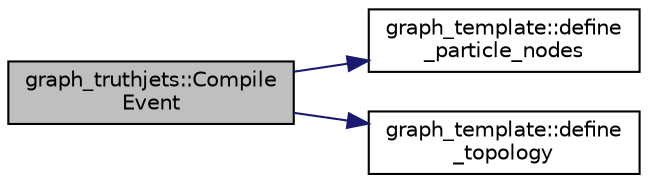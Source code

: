 digraph "graph_truthjets::CompileEvent"
{
 // INTERACTIVE_SVG=YES
 // LATEX_PDF_SIZE
  edge [fontname="Helvetica",fontsize="10",labelfontname="Helvetica",labelfontsize="10"];
  node [fontname="Helvetica",fontsize="10",shape=record];
  rankdir="LR";
  Node1 [label="graph_truthjets::Compile\lEvent",height=0.2,width=0.4,color="black", fillcolor="grey75", style="filled", fontcolor="black",tooltip=" "];
  Node1 -> Node2 [color="midnightblue",fontsize="10",style="solid",fontname="Helvetica"];
  Node2 [label="graph_template::define\l_particle_nodes",height=0.2,width=0.4,color="black", fillcolor="white", style="filled",URL="$classgraph__template.html#a18725eb3da8ab2866b415fed685465d1",tooltip=" "];
  Node1 -> Node3 [color="midnightblue",fontsize="10",style="solid",fontname="Helvetica"];
  Node3 [label="graph_template::define\l_topology",height=0.2,width=0.4,color="black", fillcolor="white", style="filled",URL="$classgraph__template.html#af5d505282f6126e2fe5d2eab98507d40",tooltip=" "];
}

